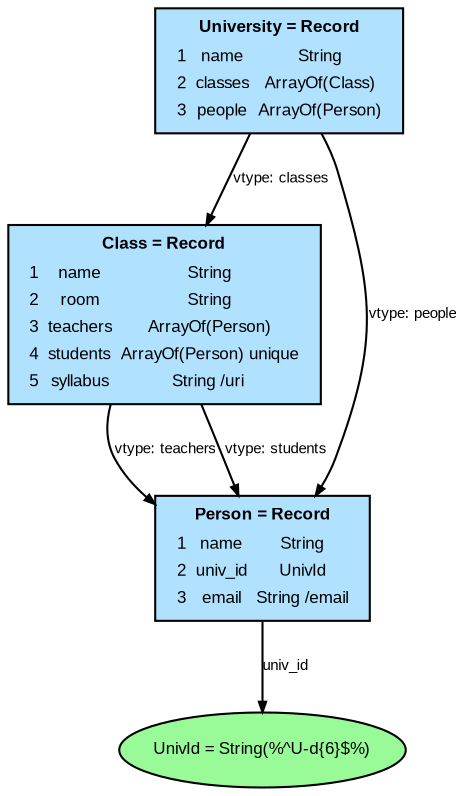 # package: http://example.com/uni
# exports: ["University"]

digraph G {
    graph [fontname=Times fontsize=12]
    node [fillcolor=lightskyblue1 fontname=Arial fontsize=8 shape=box style=filled]
    edge [arrowsize=0.5 fontname=Arial fontsize=7 labelangle=45.0 labeldistance=0.9]
    bgcolor=white
    n0 [label=<<table border='0' cellborder='0' cellspacing='0' cellpadding='2'><tr><td colspan='3'><b>University = Record</b></td></tr><tr><td>1</td><td>name</td><td>String</td></tr><tr><td>2</td><td>classes</td><td>ArrayOf(Class)</td></tr><tr><td>3</td><td>people</td><td>ArrayOf(Person)</td></tr></table>> shape=rectangle]
    n0 -> n1 [label="vtype: classes"]
    n0 -> n2 [label="vtype: people"]
    n1 [label=<<table border='0' cellborder='0' cellspacing='0' cellpadding='2'><tr><td colspan='3'><b>Class = Record</b></td></tr><tr><td>1</td><td>name</td><td>String</td></tr><tr><td>2</td><td>room</td><td>String</td></tr><tr><td>3</td><td>teachers</td><td>ArrayOf(Person)</td></tr><tr><td>4</td><td>students</td><td>ArrayOf(Person) unique</td></tr><tr><td>5</td><td>syllabus</td><td>String /uri </td></tr></table>> shape=rectangle]
    n1 -> n2 [label="vtype: teachers"]
    n1 -> n2 [label="vtype: students"]
    n2 [label=<<table border='0' cellborder='0' cellspacing='0' cellpadding='2'><tr><td colspan='3'><b>Person = Record</b></td></tr><tr><td>1</td><td>name</td><td>String</td></tr><tr><td>2</td><td>univ_id</td><td>UnivId</td></tr><tr><td>3</td><td>email</td><td>String /email</td></tr></table>> shape=rectangle]
    n2 -> n3 [label=univ_id]
    n3 [label="UnivId = String(%^U-\d{6}$%)" fillcolor=palegreen shape=ellipse]
}
